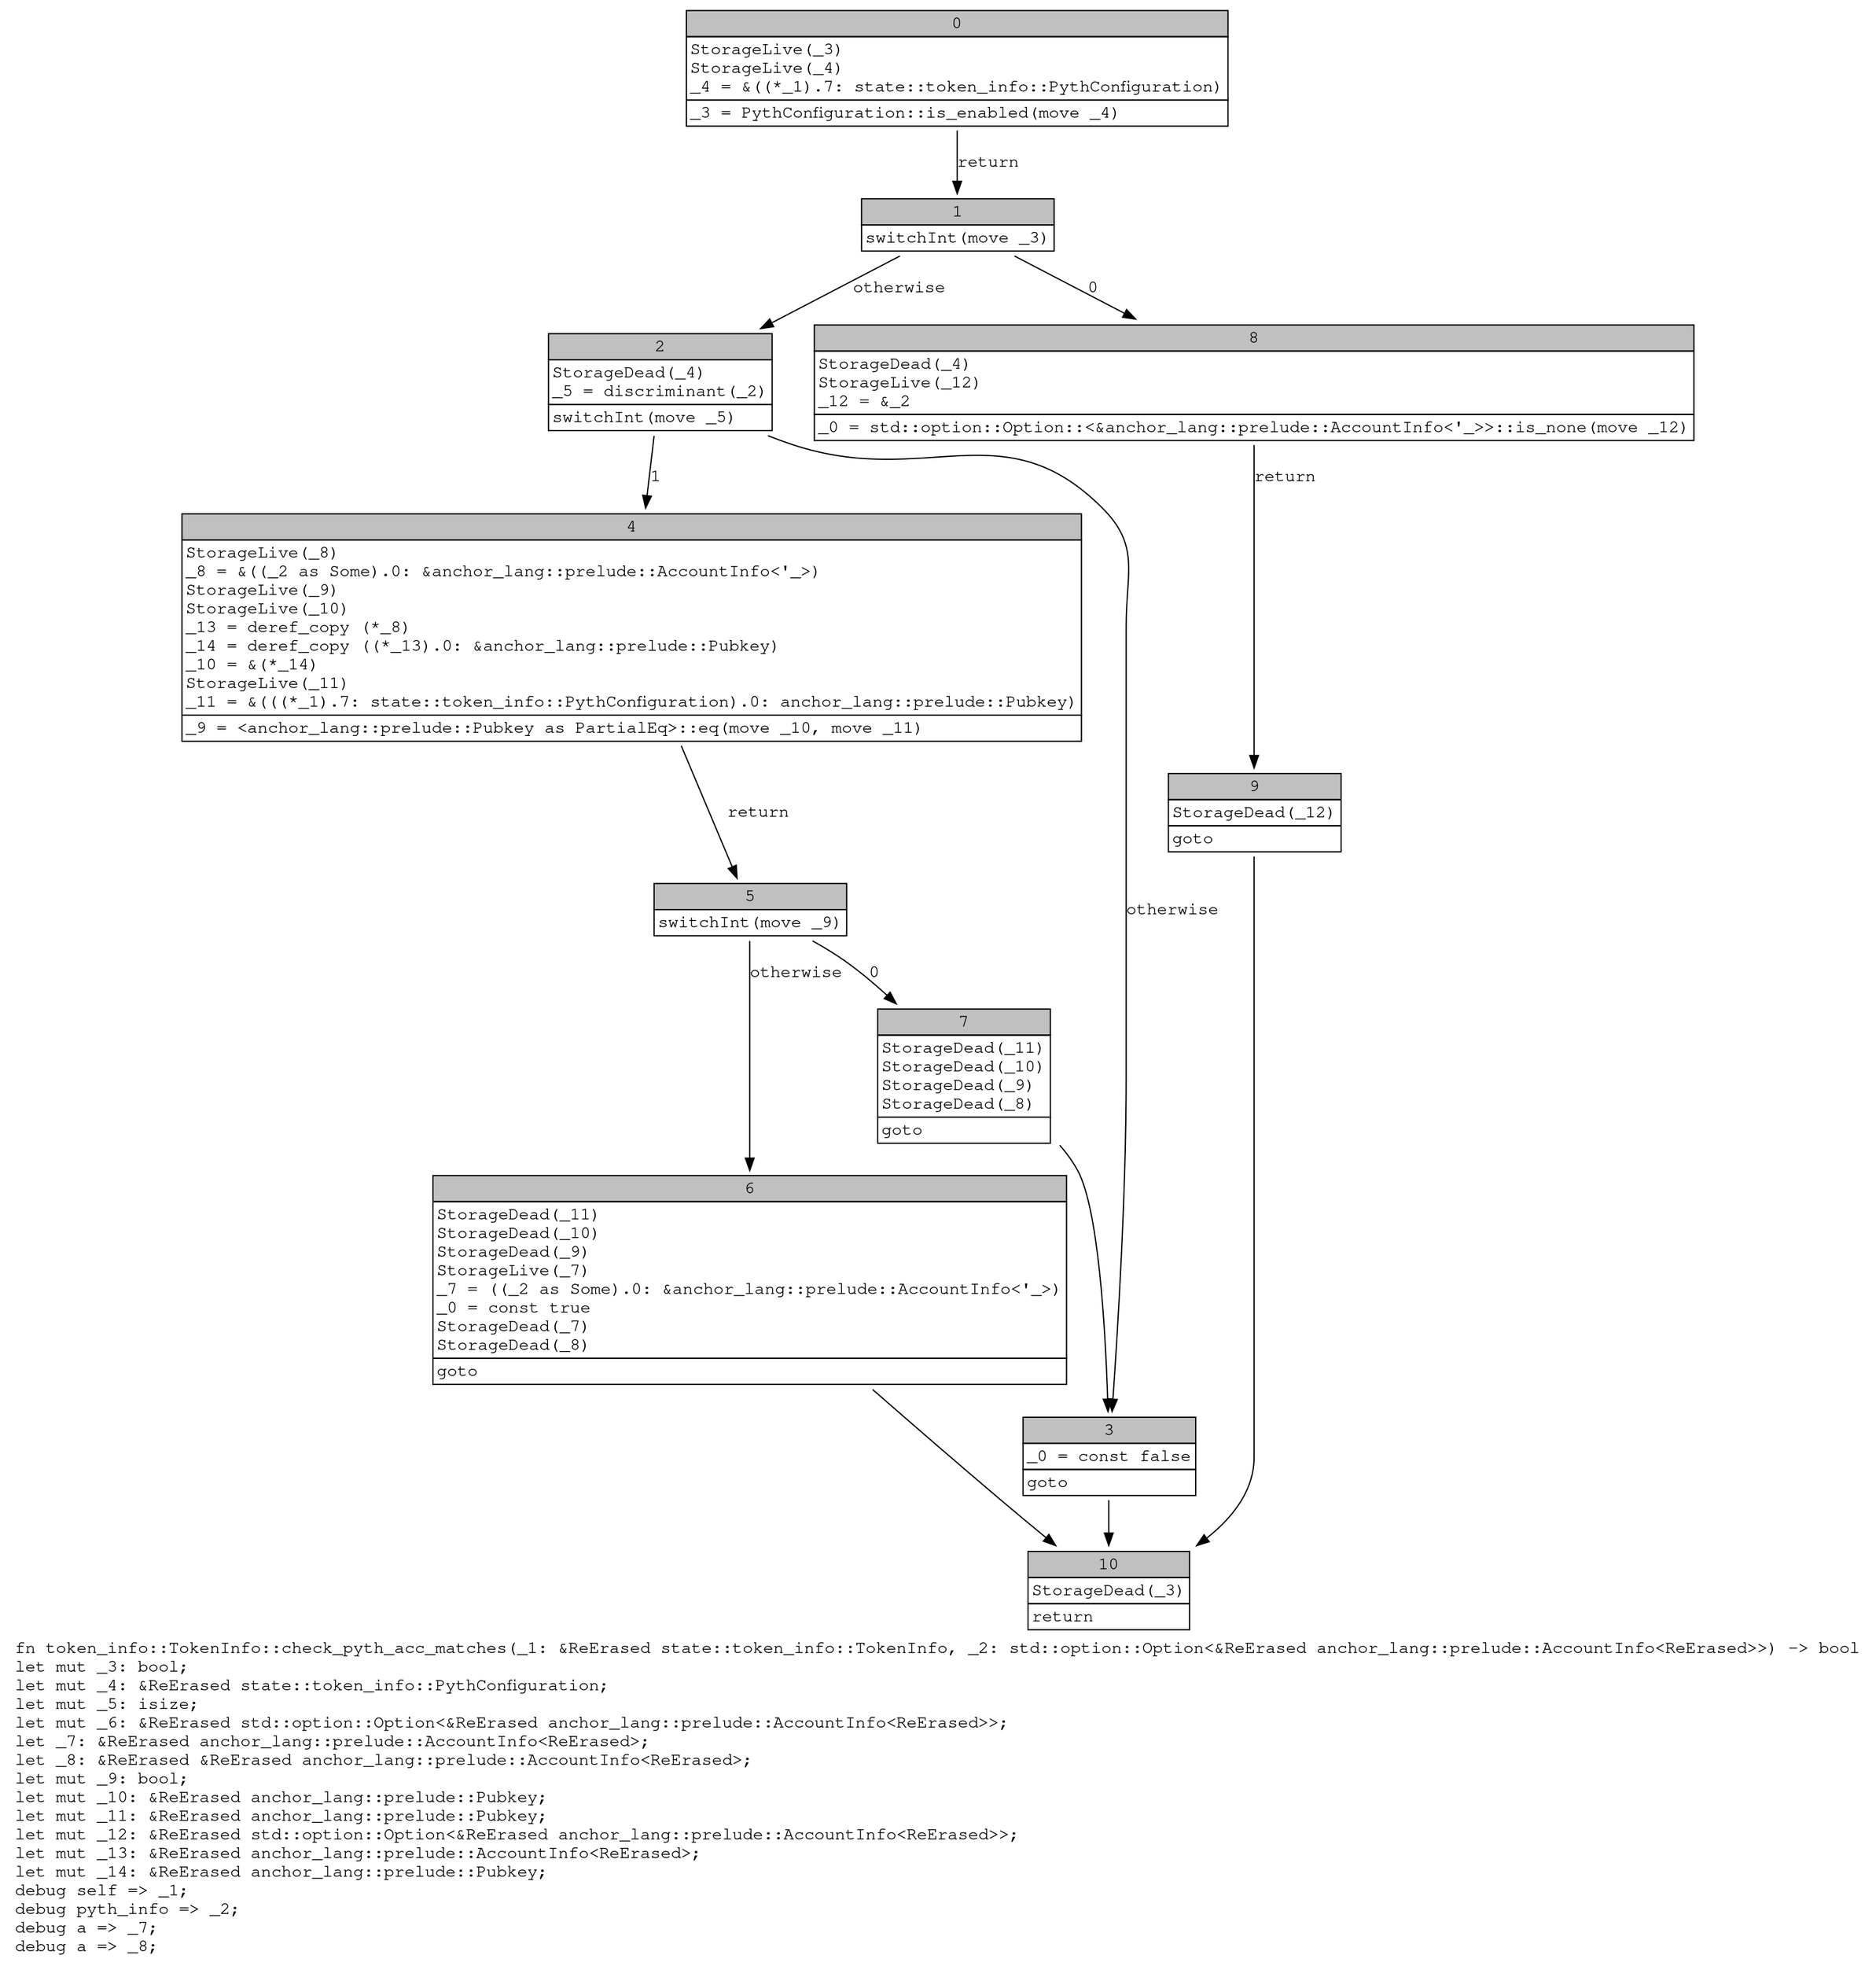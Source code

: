 digraph Mir_0_1988 {
    graph [fontname="Courier, monospace"];
    node [fontname="Courier, monospace"];
    edge [fontname="Courier, monospace"];
    label=<fn token_info::TokenInfo::check_pyth_acc_matches(_1: &amp;ReErased state::token_info::TokenInfo, _2: std::option::Option&lt;&amp;ReErased anchor_lang::prelude::AccountInfo&lt;ReErased&gt;&gt;) -&gt; bool<br align="left"/>let mut _3: bool;<br align="left"/>let mut _4: &amp;ReErased state::token_info::PythConfiguration;<br align="left"/>let mut _5: isize;<br align="left"/>let mut _6: &amp;ReErased std::option::Option&lt;&amp;ReErased anchor_lang::prelude::AccountInfo&lt;ReErased&gt;&gt;;<br align="left"/>let _7: &amp;ReErased anchor_lang::prelude::AccountInfo&lt;ReErased&gt;;<br align="left"/>let _8: &amp;ReErased &amp;ReErased anchor_lang::prelude::AccountInfo&lt;ReErased&gt;;<br align="left"/>let mut _9: bool;<br align="left"/>let mut _10: &amp;ReErased anchor_lang::prelude::Pubkey;<br align="left"/>let mut _11: &amp;ReErased anchor_lang::prelude::Pubkey;<br align="left"/>let mut _12: &amp;ReErased std::option::Option&lt;&amp;ReErased anchor_lang::prelude::AccountInfo&lt;ReErased&gt;&gt;;<br align="left"/>let mut _13: &amp;ReErased anchor_lang::prelude::AccountInfo&lt;ReErased&gt;;<br align="left"/>let mut _14: &amp;ReErased anchor_lang::prelude::Pubkey;<br align="left"/>debug self =&gt; _1;<br align="left"/>debug pyth_info =&gt; _2;<br align="left"/>debug a =&gt; _7;<br align="left"/>debug a =&gt; _8;<br align="left"/>>;
    bb0__0_1988 [shape="none", label=<<table border="0" cellborder="1" cellspacing="0"><tr><td bgcolor="gray" align="center" colspan="1">0</td></tr><tr><td align="left" balign="left">StorageLive(_3)<br/>StorageLive(_4)<br/>_4 = &amp;((*_1).7: state::token_info::PythConfiguration)<br/></td></tr><tr><td align="left">_3 = PythConfiguration::is_enabled(move _4)</td></tr></table>>];
    bb1__0_1988 [shape="none", label=<<table border="0" cellborder="1" cellspacing="0"><tr><td bgcolor="gray" align="center" colspan="1">1</td></tr><tr><td align="left">switchInt(move _3)</td></tr></table>>];
    bb2__0_1988 [shape="none", label=<<table border="0" cellborder="1" cellspacing="0"><tr><td bgcolor="gray" align="center" colspan="1">2</td></tr><tr><td align="left" balign="left">StorageDead(_4)<br/>_5 = discriminant(_2)<br/></td></tr><tr><td align="left">switchInt(move _5)</td></tr></table>>];
    bb3__0_1988 [shape="none", label=<<table border="0" cellborder="1" cellspacing="0"><tr><td bgcolor="gray" align="center" colspan="1">3</td></tr><tr><td align="left" balign="left">_0 = const false<br/></td></tr><tr><td align="left">goto</td></tr></table>>];
    bb4__0_1988 [shape="none", label=<<table border="0" cellborder="1" cellspacing="0"><tr><td bgcolor="gray" align="center" colspan="1">4</td></tr><tr><td align="left" balign="left">StorageLive(_8)<br/>_8 = &amp;((_2 as Some).0: &amp;anchor_lang::prelude::AccountInfo&lt;'_&gt;)<br/>StorageLive(_9)<br/>StorageLive(_10)<br/>_13 = deref_copy (*_8)<br/>_14 = deref_copy ((*_13).0: &amp;anchor_lang::prelude::Pubkey)<br/>_10 = &amp;(*_14)<br/>StorageLive(_11)<br/>_11 = &amp;(((*_1).7: state::token_info::PythConfiguration).0: anchor_lang::prelude::Pubkey)<br/></td></tr><tr><td align="left">_9 = &lt;anchor_lang::prelude::Pubkey as PartialEq&gt;::eq(move _10, move _11)</td></tr></table>>];
    bb5__0_1988 [shape="none", label=<<table border="0" cellborder="1" cellspacing="0"><tr><td bgcolor="gray" align="center" colspan="1">5</td></tr><tr><td align="left">switchInt(move _9)</td></tr></table>>];
    bb6__0_1988 [shape="none", label=<<table border="0" cellborder="1" cellspacing="0"><tr><td bgcolor="gray" align="center" colspan="1">6</td></tr><tr><td align="left" balign="left">StorageDead(_11)<br/>StorageDead(_10)<br/>StorageDead(_9)<br/>StorageLive(_7)<br/>_7 = ((_2 as Some).0: &amp;anchor_lang::prelude::AccountInfo&lt;'_&gt;)<br/>_0 = const true<br/>StorageDead(_7)<br/>StorageDead(_8)<br/></td></tr><tr><td align="left">goto</td></tr></table>>];
    bb7__0_1988 [shape="none", label=<<table border="0" cellborder="1" cellspacing="0"><tr><td bgcolor="gray" align="center" colspan="1">7</td></tr><tr><td align="left" balign="left">StorageDead(_11)<br/>StorageDead(_10)<br/>StorageDead(_9)<br/>StorageDead(_8)<br/></td></tr><tr><td align="left">goto</td></tr></table>>];
    bb8__0_1988 [shape="none", label=<<table border="0" cellborder="1" cellspacing="0"><tr><td bgcolor="gray" align="center" colspan="1">8</td></tr><tr><td align="left" balign="left">StorageDead(_4)<br/>StorageLive(_12)<br/>_12 = &amp;_2<br/></td></tr><tr><td align="left">_0 = std::option::Option::&lt;&amp;anchor_lang::prelude::AccountInfo&lt;'_&gt;&gt;::is_none(move _12)</td></tr></table>>];
    bb9__0_1988 [shape="none", label=<<table border="0" cellborder="1" cellspacing="0"><tr><td bgcolor="gray" align="center" colspan="1">9</td></tr><tr><td align="left" balign="left">StorageDead(_12)<br/></td></tr><tr><td align="left">goto</td></tr></table>>];
    bb10__0_1988 [shape="none", label=<<table border="0" cellborder="1" cellspacing="0"><tr><td bgcolor="gray" align="center" colspan="1">10</td></tr><tr><td align="left" balign="left">StorageDead(_3)<br/></td></tr><tr><td align="left">return</td></tr></table>>];
    bb0__0_1988 -> bb1__0_1988 [label="return"];
    bb1__0_1988 -> bb8__0_1988 [label="0"];
    bb1__0_1988 -> bb2__0_1988 [label="otherwise"];
    bb2__0_1988 -> bb4__0_1988 [label="1"];
    bb2__0_1988 -> bb3__0_1988 [label="otherwise"];
    bb3__0_1988 -> bb10__0_1988 [label=""];
    bb4__0_1988 -> bb5__0_1988 [label="return"];
    bb5__0_1988 -> bb7__0_1988 [label="0"];
    bb5__0_1988 -> bb6__0_1988 [label="otherwise"];
    bb6__0_1988 -> bb10__0_1988 [label=""];
    bb7__0_1988 -> bb3__0_1988 [label=""];
    bb8__0_1988 -> bb9__0_1988 [label="return"];
    bb9__0_1988 -> bb10__0_1988 [label=""];
}
